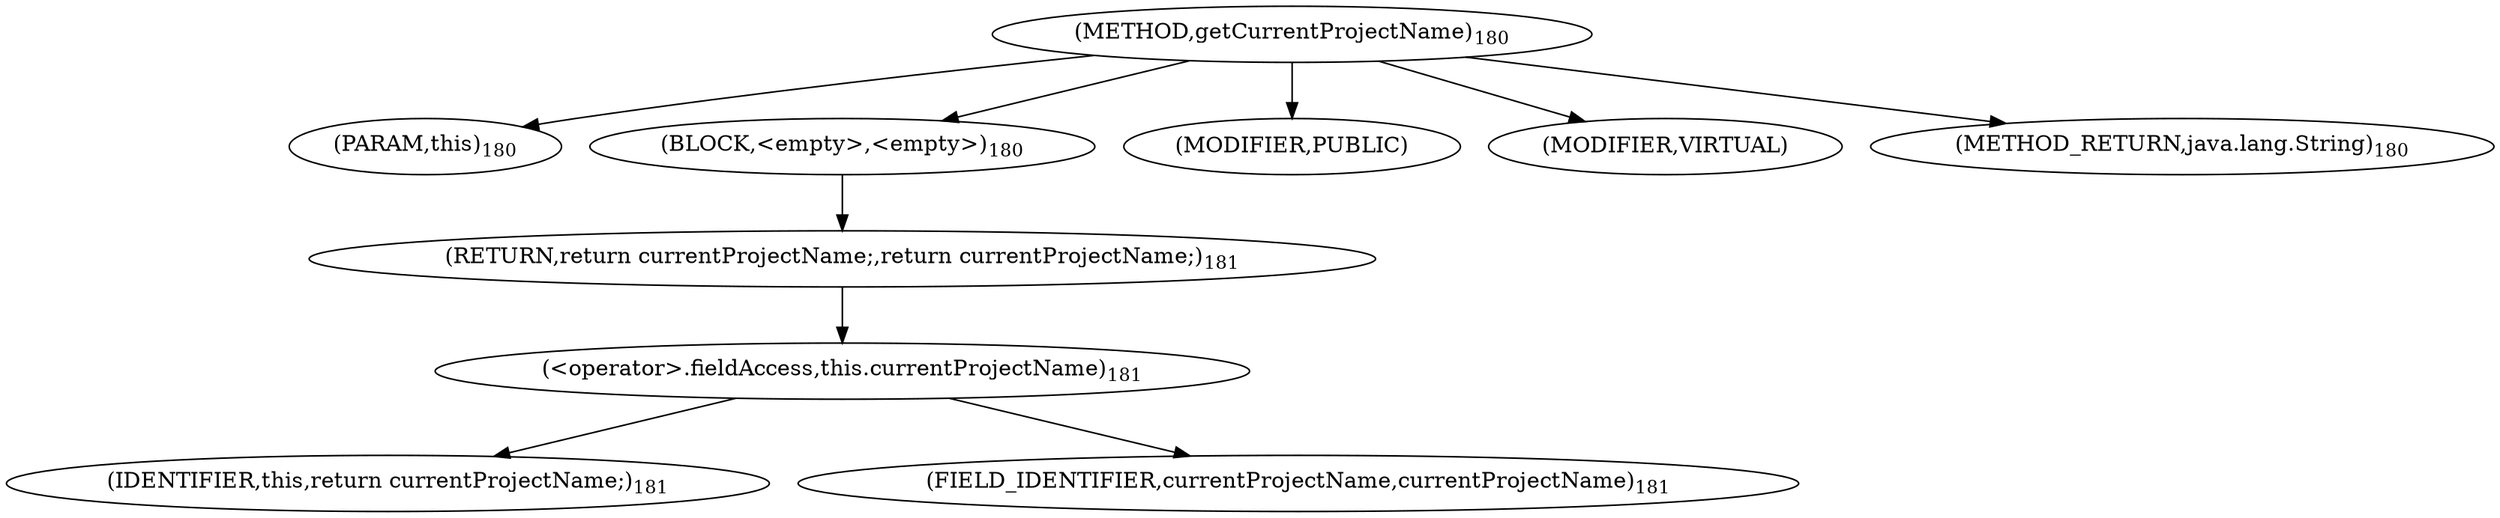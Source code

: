 digraph "getCurrentProjectName" {  
"205" [label = <(METHOD,getCurrentProjectName)<SUB>180</SUB>> ]
"206" [label = <(PARAM,this)<SUB>180</SUB>> ]
"207" [label = <(BLOCK,&lt;empty&gt;,&lt;empty&gt;)<SUB>180</SUB>> ]
"208" [label = <(RETURN,return currentProjectName;,return currentProjectName;)<SUB>181</SUB>> ]
"209" [label = <(&lt;operator&gt;.fieldAccess,this.currentProjectName)<SUB>181</SUB>> ]
"210" [label = <(IDENTIFIER,this,return currentProjectName;)<SUB>181</SUB>> ]
"211" [label = <(FIELD_IDENTIFIER,currentProjectName,currentProjectName)<SUB>181</SUB>> ]
"212" [label = <(MODIFIER,PUBLIC)> ]
"213" [label = <(MODIFIER,VIRTUAL)> ]
"214" [label = <(METHOD_RETURN,java.lang.String)<SUB>180</SUB>> ]
  "205" -> "206" 
  "205" -> "207" 
  "205" -> "212" 
  "205" -> "213" 
  "205" -> "214" 
  "207" -> "208" 
  "208" -> "209" 
  "209" -> "210" 
  "209" -> "211" 
}
